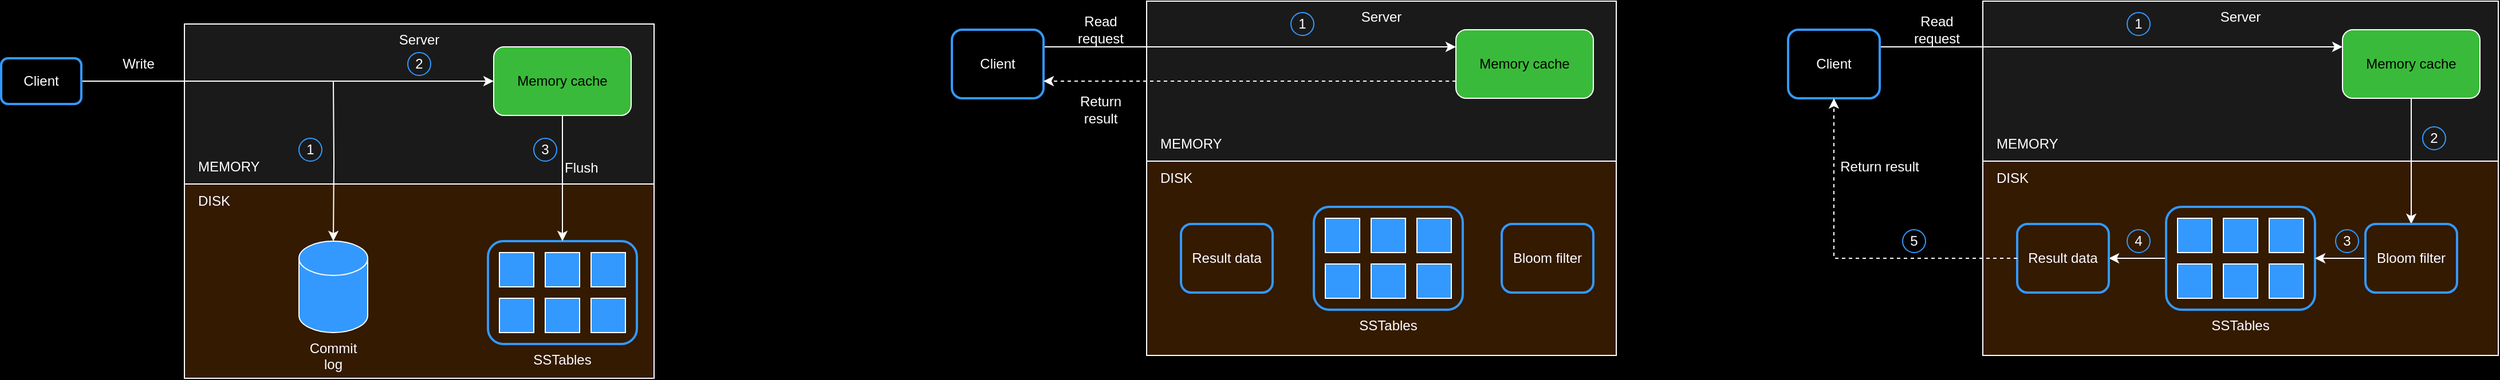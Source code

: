 <mxfile version="24.7.16">
  <diagram name="Page-1" id="sw3O5CgBNvn_L6LnHNi9">
    <mxGraphModel dx="1194" dy="772" grid="1" gridSize="10" guides="1" tooltips="1" connect="1" arrows="1" fold="1" page="1" pageScale="1" pageWidth="827" pageHeight="1169" background="#000000" math="0" shadow="0">
      <root>
        <mxCell id="0" />
        <mxCell id="1" parent="0" />
        <mxCell id="a2aRXGt6CUESC8qIe37j-1" value="" style="rounded=0;whiteSpace=wrap;html=1;strokeColor=#FFFFFF;align=center;verticalAlign=middle;fontFamily=Helvetica;fontSize=12;fontColor=default;fillColor=#331A00;" vertex="1" parent="1">
          <mxGeometry x="190" y="320" width="410" height="170" as="geometry" />
        </mxCell>
        <mxCell id="a2aRXGt6CUESC8qIe37j-2" value="Server" style="rounded=0;whiteSpace=wrap;html=1;fillColor=#1A1A1A;strokeColor=#FFFFFF;fontColor=#FFFFFF;verticalAlign=top;" vertex="1" parent="1">
          <mxGeometry x="190" y="180" width="410" height="140" as="geometry" />
        </mxCell>
        <mxCell id="a2aRXGt6CUESC8qIe37j-3" style="edgeStyle=orthogonalEdgeStyle;rounded=0;orthogonalLoop=1;jettySize=auto;html=1;entryX=0;entryY=0.5;entryDx=0;entryDy=0;fontFamily=Helvetica;fontSize=12;fontColor=default;" edge="1" parent="1" source="a2aRXGt6CUESC8qIe37j-5" target="a2aRXGt6CUESC8qIe37j-6">
          <mxGeometry relative="1" as="geometry" />
        </mxCell>
        <mxCell id="a2aRXGt6CUESC8qIe37j-4" style="edgeStyle=orthogonalEdgeStyle;rounded=0;orthogonalLoop=1;jettySize=auto;html=1;entryX=0;entryY=0.5;entryDx=0;entryDy=0;fontFamily=Helvetica;fontSize=12;fontColor=default;strokeColor=#FFFFFF;" edge="1" parent="1" source="a2aRXGt6CUESC8qIe37j-5" target="a2aRXGt6CUESC8qIe37j-6">
          <mxGeometry relative="1" as="geometry" />
        </mxCell>
        <mxCell id="a2aRXGt6CUESC8qIe37j-5" value="Client" style="rounded=1;whiteSpace=wrap;html=1;strokeColor=#3399FF;align=center;verticalAlign=middle;fontFamily=Helvetica;fontSize=12;fontColor=#FFFFFF;fillColor=none;strokeWidth=2;" vertex="1" parent="1">
          <mxGeometry x="30" y="210" width="70" height="40" as="geometry" />
        </mxCell>
        <mxCell id="a2aRXGt6CUESC8qIe37j-6" value="Memory cache" style="rounded=1;whiteSpace=wrap;html=1;strokeColor=#FFFFFF;align=center;verticalAlign=middle;fontFamily=Helvetica;fontSize=12;fontColor=#000000;fillColor=#3ABA3A;labelBackgroundColor=none;" vertex="1" parent="1">
          <mxGeometry x="460" y="200" width="120" height="60" as="geometry" />
        </mxCell>
        <mxCell id="a2aRXGt6CUESC8qIe37j-7" value="Commit log" style="shape=cylinder3;whiteSpace=wrap;html=1;boundedLbl=1;backgroundOutline=1;size=15;rounded=0;strokeColor=#FFFFFF;align=center;verticalAlign=top;fontFamily=Helvetica;fontSize=12;fontColor=#FFFFFF;fillColor=#3399FF;spacingTop=0;spacingBottom=0;labelPosition=center;verticalLabelPosition=bottom;" vertex="1" parent="1">
          <mxGeometry x="290" y="370" width="60" height="80" as="geometry" />
        </mxCell>
        <mxCell id="a2aRXGt6CUESC8qIe37j-8" style="edgeStyle=orthogonalEdgeStyle;rounded=0;orthogonalLoop=1;jettySize=auto;html=1;fontFamily=Helvetica;fontSize=12;fontColor=default;strokeColor=#FFFFFF;" edge="1" parent="1" target="a2aRXGt6CUESC8qIe37j-7">
          <mxGeometry relative="1" as="geometry">
            <mxPoint x="320" y="230" as="sourcePoint" />
            <mxPoint x="470" y="240" as="targetPoint" />
          </mxGeometry>
        </mxCell>
        <mxCell id="a2aRXGt6CUESC8qIe37j-9" value="SSTables" style="rounded=1;whiteSpace=wrap;html=1;strokeColor=#3399FF;align=center;verticalAlign=top;fontFamily=Helvetica;fontSize=12;fontColor=#FFFFFF;fillColor=none;strokeWidth=2;labelPosition=center;verticalLabelPosition=bottom;" vertex="1" parent="1">
          <mxGeometry x="455" y="370" width="130" height="90" as="geometry" />
        </mxCell>
        <mxCell id="a2aRXGt6CUESC8qIe37j-10" value="" style="whiteSpace=wrap;html=1;aspect=fixed;rounded=0;strokeColor=#FFFFFF;align=center;verticalAlign=middle;fontFamily=Helvetica;fontSize=12;fontColor=default;fillColor=#3399FF;" vertex="1" parent="1">
          <mxGeometry x="465" y="380" width="30" height="30" as="geometry" />
        </mxCell>
        <mxCell id="a2aRXGt6CUESC8qIe37j-11" value="" style="whiteSpace=wrap;html=1;aspect=fixed;rounded=0;strokeColor=#FFFFFF;align=center;verticalAlign=middle;fontFamily=Helvetica;fontSize=12;fontColor=default;fillColor=#3399FF;" vertex="1" parent="1">
          <mxGeometry x="505" y="380" width="30" height="30" as="geometry" />
        </mxCell>
        <mxCell id="a2aRXGt6CUESC8qIe37j-12" value="" style="whiteSpace=wrap;html=1;aspect=fixed;rounded=0;strokeColor=#FFFFFF;align=center;verticalAlign=middle;fontFamily=Helvetica;fontSize=12;fontColor=default;fillColor=#3399FF;" vertex="1" parent="1">
          <mxGeometry x="545" y="380" width="30" height="30" as="geometry" />
        </mxCell>
        <mxCell id="a2aRXGt6CUESC8qIe37j-13" value="" style="whiteSpace=wrap;html=1;aspect=fixed;rounded=0;strokeColor=#FFFFFF;align=center;verticalAlign=middle;fontFamily=Helvetica;fontSize=12;fontColor=default;fillColor=#3399FF;" vertex="1" parent="1">
          <mxGeometry x="465" y="420" width="30" height="30" as="geometry" />
        </mxCell>
        <mxCell id="a2aRXGt6CUESC8qIe37j-14" value="" style="whiteSpace=wrap;html=1;aspect=fixed;rounded=0;strokeColor=#FFFFFF;align=center;verticalAlign=middle;fontFamily=Helvetica;fontSize=12;fontColor=default;fillColor=#3399FF;" vertex="1" parent="1">
          <mxGeometry x="505" y="420" width="30" height="30" as="geometry" />
        </mxCell>
        <mxCell id="a2aRXGt6CUESC8qIe37j-15" value="" style="whiteSpace=wrap;html=1;aspect=fixed;rounded=0;strokeColor=#FFFFFF;align=center;verticalAlign=middle;fontFamily=Helvetica;fontSize=12;fontColor=default;fillColor=#3399FF;" vertex="1" parent="1">
          <mxGeometry x="545" y="420" width="30" height="30" as="geometry" />
        </mxCell>
        <mxCell id="a2aRXGt6CUESC8qIe37j-16" value="Write" style="text;html=1;align=center;verticalAlign=middle;whiteSpace=wrap;rounded=0;fontFamily=Helvetica;fontSize=12;fontColor=#FFFFFF;" vertex="1" parent="1">
          <mxGeometry x="120" y="200" width="60" height="30" as="geometry" />
        </mxCell>
        <mxCell id="a2aRXGt6CUESC8qIe37j-17" value="MEMORY" style="text;html=1;align=left;verticalAlign=middle;whiteSpace=wrap;rounded=0;fontFamily=Helvetica;fontSize=12;fontColor=#FFFFFF;" vertex="1" parent="1">
          <mxGeometry x="200" y="290" width="60" height="30" as="geometry" />
        </mxCell>
        <mxCell id="a2aRXGt6CUESC8qIe37j-18" value="DISK" style="text;html=1;align=left;verticalAlign=middle;whiteSpace=wrap;rounded=0;fontFamily=Helvetica;fontSize=12;fontColor=#FFFFFF;" vertex="1" parent="1">
          <mxGeometry x="200" y="320" width="60" height="30" as="geometry" />
        </mxCell>
        <mxCell id="a2aRXGt6CUESC8qIe37j-19" value="1" style="ellipse;whiteSpace=wrap;html=1;aspect=fixed;rounded=0;strokeColor=#3399FF;align=center;verticalAlign=middle;fontFamily=Helvetica;fontSize=12;fontColor=#FFFFFF;fillColor=none;" vertex="1" parent="1">
          <mxGeometry x="290" y="280" width="20" height="20" as="geometry" />
        </mxCell>
        <mxCell id="a2aRXGt6CUESC8qIe37j-20" value="2" style="ellipse;whiteSpace=wrap;html=1;aspect=fixed;rounded=0;strokeColor=#3399FF;align=center;verticalAlign=middle;fontFamily=Helvetica;fontSize=12;fontColor=#FFFFFF;fillColor=none;" vertex="1" parent="1">
          <mxGeometry x="385" y="205" width="20" height="20" as="geometry" />
        </mxCell>
        <mxCell id="a2aRXGt6CUESC8qIe37j-21" value="3" style="ellipse;whiteSpace=wrap;html=1;aspect=fixed;rounded=0;strokeColor=#3399FF;align=center;verticalAlign=middle;fontFamily=Helvetica;fontSize=12;fontColor=#FFFFFF;fillColor=none;" vertex="1" parent="1">
          <mxGeometry x="495" y="280" width="20" height="20" as="geometry" />
        </mxCell>
        <mxCell id="a2aRXGt6CUESC8qIe37j-22" value="Flush" style="edgeStyle=orthogonalEdgeStyle;rounded=0;orthogonalLoop=1;jettySize=auto;html=1;fontFamily=Helvetica;fontSize=12;fontColor=#FFFFFF;strokeColor=#FFFFFF;exitX=0.5;exitY=1;exitDx=0;exitDy=0;entryX=0.5;entryY=0;entryDx=0;entryDy=0;verticalAlign=bottom;align=left;labelBackgroundColor=none;" edge="1" parent="1" source="a2aRXGt6CUESC8qIe37j-6" target="a2aRXGt6CUESC8qIe37j-9">
          <mxGeometry relative="1" as="geometry">
            <mxPoint x="330" y="240" as="sourcePoint" />
            <mxPoint x="330" y="380" as="targetPoint" />
          </mxGeometry>
        </mxCell>
        <mxCell id="a2aRXGt6CUESC8qIe37j-23" value="" style="rounded=0;whiteSpace=wrap;html=1;strokeColor=#FFFFFF;align=center;verticalAlign=middle;fontFamily=Helvetica;fontSize=12;fontColor=default;fillColor=#331A00;" vertex="1" parent="1">
          <mxGeometry x="1030" y="300" width="410" height="170" as="geometry" />
        </mxCell>
        <mxCell id="a2aRXGt6CUESC8qIe37j-24" value="Server" style="rounded=0;whiteSpace=wrap;html=1;fillColor=#1A1A1A;strokeColor=#FFFFFF;fontColor=#FFFFFF;verticalAlign=top;" vertex="1" parent="1">
          <mxGeometry x="1030" y="160" width="410" height="140" as="geometry" />
        </mxCell>
        <mxCell id="a2aRXGt6CUESC8qIe37j-25" style="edgeStyle=orthogonalEdgeStyle;rounded=0;orthogonalLoop=1;jettySize=auto;html=1;entryX=0;entryY=0.25;entryDx=0;entryDy=0;fontFamily=Helvetica;fontSize=12;fontColor=default;strokeColor=#FFFFFF;exitX=1;exitY=0.25;exitDx=0;exitDy=0;" edge="1" parent="1" source="a2aRXGt6CUESC8qIe37j-26" target="a2aRXGt6CUESC8qIe37j-27">
          <mxGeometry relative="1" as="geometry" />
        </mxCell>
        <mxCell id="a2aRXGt6CUESC8qIe37j-26" value="Client" style="rounded=1;whiteSpace=wrap;html=1;strokeColor=#3399FF;align=center;verticalAlign=middle;fontFamily=Helvetica;fontSize=12;fontColor=#FFFFFF;fillColor=none;strokeWidth=2;" vertex="1" parent="1">
          <mxGeometry x="860" y="185" width="80" height="60" as="geometry" />
        </mxCell>
        <mxCell id="a2aRXGt6CUESC8qIe37j-27" value="Memory cache" style="rounded=1;whiteSpace=wrap;html=1;strokeColor=#FFFFFF;align=center;verticalAlign=middle;fontFamily=Helvetica;fontSize=12;fontColor=#000000;fillColor=#3ABA3A;labelBackgroundColor=none;" vertex="1" parent="1">
          <mxGeometry x="1300" y="185" width="120" height="60" as="geometry" />
        </mxCell>
        <mxCell id="a2aRXGt6CUESC8qIe37j-28" value="SSTables" style="rounded=1;whiteSpace=wrap;html=1;strokeColor=#3399FF;align=center;verticalAlign=top;fontFamily=Helvetica;fontSize=12;fontColor=#FFFFFF;fillColor=none;strokeWidth=2;labelPosition=center;verticalLabelPosition=bottom;" vertex="1" parent="1">
          <mxGeometry x="1176" y="340" width="130" height="90" as="geometry" />
        </mxCell>
        <mxCell id="a2aRXGt6CUESC8qIe37j-29" value="" style="whiteSpace=wrap;html=1;aspect=fixed;rounded=0;strokeColor=#FFFFFF;align=center;verticalAlign=middle;fontFamily=Helvetica;fontSize=12;fontColor=default;fillColor=#3399FF;" vertex="1" parent="1">
          <mxGeometry x="1186" y="350" width="30" height="30" as="geometry" />
        </mxCell>
        <mxCell id="a2aRXGt6CUESC8qIe37j-30" value="" style="whiteSpace=wrap;html=1;aspect=fixed;rounded=0;strokeColor=#FFFFFF;align=center;verticalAlign=middle;fontFamily=Helvetica;fontSize=12;fontColor=default;fillColor=#3399FF;" vertex="1" parent="1">
          <mxGeometry x="1226" y="350" width="30" height="30" as="geometry" />
        </mxCell>
        <mxCell id="a2aRXGt6CUESC8qIe37j-31" value="" style="whiteSpace=wrap;html=1;aspect=fixed;rounded=0;strokeColor=#FFFFFF;align=center;verticalAlign=middle;fontFamily=Helvetica;fontSize=12;fontColor=default;fillColor=#3399FF;" vertex="1" parent="1">
          <mxGeometry x="1266" y="350" width="30" height="30" as="geometry" />
        </mxCell>
        <mxCell id="a2aRXGt6CUESC8qIe37j-32" value="" style="whiteSpace=wrap;html=1;aspect=fixed;rounded=0;strokeColor=#FFFFFF;align=center;verticalAlign=middle;fontFamily=Helvetica;fontSize=12;fontColor=default;fillColor=#3399FF;" vertex="1" parent="1">
          <mxGeometry x="1186" y="390" width="30" height="30" as="geometry" />
        </mxCell>
        <mxCell id="a2aRXGt6CUESC8qIe37j-33" value="" style="whiteSpace=wrap;html=1;aspect=fixed;rounded=0;strokeColor=#FFFFFF;align=center;verticalAlign=middle;fontFamily=Helvetica;fontSize=12;fontColor=default;fillColor=#3399FF;" vertex="1" parent="1">
          <mxGeometry x="1226" y="390" width="30" height="30" as="geometry" />
        </mxCell>
        <mxCell id="a2aRXGt6CUESC8qIe37j-34" value="" style="whiteSpace=wrap;html=1;aspect=fixed;rounded=0;strokeColor=#FFFFFF;align=center;verticalAlign=middle;fontFamily=Helvetica;fontSize=12;fontColor=default;fillColor=#3399FF;" vertex="1" parent="1">
          <mxGeometry x="1266" y="390" width="30" height="30" as="geometry" />
        </mxCell>
        <mxCell id="a2aRXGt6CUESC8qIe37j-35" value="Read request" style="text;html=1;align=center;verticalAlign=middle;whiteSpace=wrap;rounded=0;fontFamily=Helvetica;fontSize=12;fontColor=#FFFFFF;" vertex="1" parent="1">
          <mxGeometry x="960" y="170" width="60" height="30" as="geometry" />
        </mxCell>
        <mxCell id="a2aRXGt6CUESC8qIe37j-36" value="MEMORY" style="text;html=1;align=left;verticalAlign=middle;whiteSpace=wrap;rounded=0;fontFamily=Helvetica;fontSize=12;fontColor=#FFFFFF;" vertex="1" parent="1">
          <mxGeometry x="1040" y="270" width="60" height="30" as="geometry" />
        </mxCell>
        <mxCell id="a2aRXGt6CUESC8qIe37j-37" value="DISK" style="text;html=1;align=left;verticalAlign=middle;whiteSpace=wrap;rounded=0;fontFamily=Helvetica;fontSize=12;fontColor=#FFFFFF;" vertex="1" parent="1">
          <mxGeometry x="1040" y="300" width="60" height="30" as="geometry" />
        </mxCell>
        <mxCell id="a2aRXGt6CUESC8qIe37j-38" value="1" style="ellipse;whiteSpace=wrap;html=1;aspect=fixed;rounded=0;strokeColor=#3399FF;align=center;verticalAlign=middle;fontFamily=Helvetica;fontSize=12;fontColor=#FFFFFF;fillColor=none;" vertex="1" parent="1">
          <mxGeometry x="1156" y="170" width="20" height="20" as="geometry" />
        </mxCell>
        <mxCell id="a2aRXGt6CUESC8qIe37j-39" value="Result data" style="rounded=1;whiteSpace=wrap;html=1;strokeColor=#3399FF;align=center;verticalAlign=middle;fontFamily=Helvetica;fontSize=12;fontColor=#FFFFFF;fillColor=none;strokeWidth=2;" vertex="1" parent="1">
          <mxGeometry x="1060" y="355" width="80" height="60" as="geometry" />
        </mxCell>
        <mxCell id="a2aRXGt6CUESC8qIe37j-40" value="Bloom filter" style="rounded=1;whiteSpace=wrap;html=1;strokeColor=#3399FF;align=center;verticalAlign=middle;fontFamily=Helvetica;fontSize=12;fontColor=#FFFFFF;fillColor=none;strokeWidth=2;" vertex="1" parent="1">
          <mxGeometry x="1340" y="355" width="80" height="60" as="geometry" />
        </mxCell>
        <mxCell id="a2aRXGt6CUESC8qIe37j-41" style="edgeStyle=orthogonalEdgeStyle;rounded=0;orthogonalLoop=1;jettySize=auto;html=1;entryX=1;entryY=0.75;entryDx=0;entryDy=0;fontFamily=Helvetica;fontSize=12;fontColor=default;strokeColor=#FFFFFF;exitX=0;exitY=0.75;exitDx=0;exitDy=0;dashed=1;" edge="1" parent="1" source="a2aRXGt6CUESC8qIe37j-27" target="a2aRXGt6CUESC8qIe37j-26">
          <mxGeometry relative="1" as="geometry">
            <mxPoint x="970" y="260" as="sourcePoint" />
            <mxPoint x="1330" y="260" as="targetPoint" />
          </mxGeometry>
        </mxCell>
        <mxCell id="a2aRXGt6CUESC8qIe37j-42" value="Return result" style="text;html=1;align=center;verticalAlign=middle;whiteSpace=wrap;rounded=0;fontFamily=Helvetica;fontSize=12;fontColor=#FFFFFF;" vertex="1" parent="1">
          <mxGeometry x="960" y="240" width="60" height="30" as="geometry" />
        </mxCell>
        <mxCell id="a2aRXGt6CUESC8qIe37j-43" value="" style="rounded=0;whiteSpace=wrap;html=1;strokeColor=#FFFFFF;align=center;verticalAlign=middle;fontFamily=Helvetica;fontSize=12;fontColor=default;fillColor=#331A00;" vertex="1" parent="1">
          <mxGeometry x="1760" y="300" width="450" height="170" as="geometry" />
        </mxCell>
        <mxCell id="a2aRXGt6CUESC8qIe37j-44" value="Server" style="rounded=0;whiteSpace=wrap;html=1;fillColor=#1A1A1A;strokeColor=#FFFFFF;fontColor=#FFFFFF;verticalAlign=top;" vertex="1" parent="1">
          <mxGeometry x="1760" y="160" width="450" height="140" as="geometry" />
        </mxCell>
        <mxCell id="a2aRXGt6CUESC8qIe37j-45" style="edgeStyle=orthogonalEdgeStyle;rounded=0;orthogonalLoop=1;jettySize=auto;html=1;entryX=0;entryY=0.25;entryDx=0;entryDy=0;fontFamily=Helvetica;fontSize=12;fontColor=default;strokeColor=#FFFFFF;exitX=1;exitY=0.25;exitDx=0;exitDy=0;" edge="1" parent="1" source="a2aRXGt6CUESC8qIe37j-46" target="a2aRXGt6CUESC8qIe37j-48">
          <mxGeometry relative="1" as="geometry" />
        </mxCell>
        <mxCell id="a2aRXGt6CUESC8qIe37j-46" value="Client" style="rounded=1;whiteSpace=wrap;html=1;strokeColor=#3399FF;align=center;verticalAlign=middle;fontFamily=Helvetica;fontSize=12;fontColor=#FFFFFF;fillColor=none;strokeWidth=2;" vertex="1" parent="1">
          <mxGeometry x="1590" y="185" width="80" height="60" as="geometry" />
        </mxCell>
        <mxCell id="a2aRXGt6CUESC8qIe37j-47" style="edgeStyle=orthogonalEdgeStyle;rounded=0;orthogonalLoop=1;jettySize=auto;html=1;entryX=0.5;entryY=0;entryDx=0;entryDy=0;fontFamily=Helvetica;fontSize=12;fontColor=default;strokeColor=#FFFFFF;" edge="1" parent="1" source="a2aRXGt6CUESC8qIe37j-48" target="a2aRXGt6CUESC8qIe37j-63">
          <mxGeometry relative="1" as="geometry" />
        </mxCell>
        <mxCell id="a2aRXGt6CUESC8qIe37j-48" value="Memory cache" style="rounded=1;whiteSpace=wrap;html=1;strokeColor=#FFFFFF;align=center;verticalAlign=middle;fontFamily=Helvetica;fontSize=12;fontColor=#000000;fillColor=#3ABA3A;labelBackgroundColor=none;" vertex="1" parent="1">
          <mxGeometry x="2074" y="185" width="120" height="60" as="geometry" />
        </mxCell>
        <mxCell id="a2aRXGt6CUESC8qIe37j-49" style="edgeStyle=orthogonalEdgeStyle;shape=connector;rounded=0;orthogonalLoop=1;jettySize=auto;html=1;entryX=1;entryY=0.5;entryDx=0;entryDy=0;strokeColor=#FFFFFF;align=center;verticalAlign=middle;fontFamily=Helvetica;fontSize=12;fontColor=default;labelBackgroundColor=default;endArrow=classic;" edge="1" parent="1" source="a2aRXGt6CUESC8qIe37j-50" target="a2aRXGt6CUESC8qIe37j-61">
          <mxGeometry relative="1" as="geometry" />
        </mxCell>
        <mxCell id="a2aRXGt6CUESC8qIe37j-50" value="SSTables" style="rounded=1;whiteSpace=wrap;html=1;strokeColor=#3399FF;align=center;verticalAlign=top;fontFamily=Helvetica;fontSize=12;fontColor=#FFFFFF;fillColor=none;strokeWidth=2;labelPosition=center;verticalLabelPosition=bottom;" vertex="1" parent="1">
          <mxGeometry x="1920" y="340" width="130" height="90" as="geometry" />
        </mxCell>
        <mxCell id="a2aRXGt6CUESC8qIe37j-51" value="" style="whiteSpace=wrap;html=1;aspect=fixed;rounded=0;strokeColor=#FFFFFF;align=center;verticalAlign=middle;fontFamily=Helvetica;fontSize=12;fontColor=default;fillColor=#3399FF;" vertex="1" parent="1">
          <mxGeometry x="1930" y="350" width="30" height="30" as="geometry" />
        </mxCell>
        <mxCell id="a2aRXGt6CUESC8qIe37j-52" value="" style="whiteSpace=wrap;html=1;aspect=fixed;rounded=0;strokeColor=#FFFFFF;align=center;verticalAlign=middle;fontFamily=Helvetica;fontSize=12;fontColor=default;fillColor=#3399FF;" vertex="1" parent="1">
          <mxGeometry x="1970" y="350" width="30" height="30" as="geometry" />
        </mxCell>
        <mxCell id="a2aRXGt6CUESC8qIe37j-53" value="" style="whiteSpace=wrap;html=1;aspect=fixed;rounded=0;strokeColor=#FFFFFF;align=center;verticalAlign=middle;fontFamily=Helvetica;fontSize=12;fontColor=default;fillColor=#3399FF;" vertex="1" parent="1">
          <mxGeometry x="2010" y="350" width="30" height="30" as="geometry" />
        </mxCell>
        <mxCell id="a2aRXGt6CUESC8qIe37j-54" value="" style="whiteSpace=wrap;html=1;aspect=fixed;rounded=0;strokeColor=#FFFFFF;align=center;verticalAlign=middle;fontFamily=Helvetica;fontSize=12;fontColor=default;fillColor=#3399FF;" vertex="1" parent="1">
          <mxGeometry x="1930" y="390" width="30" height="30" as="geometry" />
        </mxCell>
        <mxCell id="a2aRXGt6CUESC8qIe37j-55" value="" style="whiteSpace=wrap;html=1;aspect=fixed;rounded=0;strokeColor=#FFFFFF;align=center;verticalAlign=middle;fontFamily=Helvetica;fontSize=12;fontColor=default;fillColor=#3399FF;" vertex="1" parent="1">
          <mxGeometry x="1970" y="390" width="30" height="30" as="geometry" />
        </mxCell>
        <mxCell id="a2aRXGt6CUESC8qIe37j-56" value="" style="whiteSpace=wrap;html=1;aspect=fixed;rounded=0;strokeColor=#FFFFFF;align=center;verticalAlign=middle;fontFamily=Helvetica;fontSize=12;fontColor=default;fillColor=#3399FF;" vertex="1" parent="1">
          <mxGeometry x="2010" y="390" width="30" height="30" as="geometry" />
        </mxCell>
        <mxCell id="a2aRXGt6CUESC8qIe37j-57" value="Read request" style="text;html=1;align=center;verticalAlign=middle;whiteSpace=wrap;rounded=0;fontFamily=Helvetica;fontSize=12;fontColor=#FFFFFF;" vertex="1" parent="1">
          <mxGeometry x="1690" y="170" width="60" height="30" as="geometry" />
        </mxCell>
        <mxCell id="a2aRXGt6CUESC8qIe37j-58" value="MEMORY" style="text;html=1;align=left;verticalAlign=middle;whiteSpace=wrap;rounded=0;fontFamily=Helvetica;fontSize=12;fontColor=#FFFFFF;" vertex="1" parent="1">
          <mxGeometry x="1770" y="270" width="60" height="30" as="geometry" />
        </mxCell>
        <mxCell id="a2aRXGt6CUESC8qIe37j-59" value="DISK" style="text;html=1;align=left;verticalAlign=middle;whiteSpace=wrap;rounded=0;fontFamily=Helvetica;fontSize=12;fontColor=#FFFFFF;" vertex="1" parent="1">
          <mxGeometry x="1770" y="300" width="60" height="30" as="geometry" />
        </mxCell>
        <mxCell id="a2aRXGt6CUESC8qIe37j-60" value="1" style="ellipse;whiteSpace=wrap;html=1;aspect=fixed;rounded=0;strokeColor=#3399FF;align=center;verticalAlign=middle;fontFamily=Helvetica;fontSize=12;fontColor=#FFFFFF;fillColor=none;" vertex="1" parent="1">
          <mxGeometry x="1886" y="170" width="20" height="20" as="geometry" />
        </mxCell>
        <mxCell id="a2aRXGt6CUESC8qIe37j-61" value="Result data" style="rounded=1;whiteSpace=wrap;html=1;strokeColor=#3399FF;align=center;verticalAlign=middle;fontFamily=Helvetica;fontSize=12;fontColor=#FFFFFF;fillColor=none;strokeWidth=2;" vertex="1" parent="1">
          <mxGeometry x="1790" y="355" width="80" height="60" as="geometry" />
        </mxCell>
        <mxCell id="a2aRXGt6CUESC8qIe37j-62" style="edgeStyle=orthogonalEdgeStyle;shape=connector;rounded=0;orthogonalLoop=1;jettySize=auto;html=1;entryX=1;entryY=0.5;entryDx=0;entryDy=0;strokeColor=#FFFFFF;align=center;verticalAlign=middle;fontFamily=Helvetica;fontSize=12;fontColor=default;labelBackgroundColor=default;endArrow=classic;" edge="1" parent="1" source="a2aRXGt6CUESC8qIe37j-63" target="a2aRXGt6CUESC8qIe37j-50">
          <mxGeometry relative="1" as="geometry">
            <mxPoint x="2070.0" y="385.0" as="targetPoint" />
          </mxGeometry>
        </mxCell>
        <mxCell id="a2aRXGt6CUESC8qIe37j-63" value="Bloom filter" style="rounded=1;whiteSpace=wrap;html=1;strokeColor=#3399FF;align=center;verticalAlign=middle;fontFamily=Helvetica;fontSize=12;fontColor=#FFFFFF;fillColor=none;strokeWidth=2;" vertex="1" parent="1">
          <mxGeometry x="2094" y="355" width="80" height="60" as="geometry" />
        </mxCell>
        <mxCell id="a2aRXGt6CUESC8qIe37j-64" style="edgeStyle=orthogonalEdgeStyle;rounded=0;orthogonalLoop=1;jettySize=auto;html=1;entryX=0.5;entryY=1;entryDx=0;entryDy=0;fontFamily=Helvetica;fontSize=12;fontColor=default;strokeColor=#FFFFFF;exitX=0;exitY=0.5;exitDx=0;exitDy=0;dashed=1;" edge="1" parent="1" source="a2aRXGt6CUESC8qIe37j-61" target="a2aRXGt6CUESC8qIe37j-46">
          <mxGeometry relative="1" as="geometry">
            <mxPoint x="1700" y="260" as="sourcePoint" />
            <mxPoint x="2060" y="260" as="targetPoint" />
          </mxGeometry>
        </mxCell>
        <mxCell id="a2aRXGt6CUESC8qIe37j-65" value="Return result" style="text;html=1;align=center;verticalAlign=middle;whiteSpace=wrap;rounded=0;fontFamily=Helvetica;fontSize=12;fontColor=#FFFFFF;" vertex="1" parent="1">
          <mxGeometry x="1630" y="290" width="80" height="30" as="geometry" />
        </mxCell>
        <mxCell id="a2aRXGt6CUESC8qIe37j-66" value="2" style="ellipse;whiteSpace=wrap;html=1;aspect=fixed;rounded=0;strokeColor=#3399FF;align=center;verticalAlign=middle;fontFamily=Helvetica;fontSize=12;fontColor=#FFFFFF;fillColor=none;" vertex="1" parent="1">
          <mxGeometry x="2144" y="270" width="20" height="20" as="geometry" />
        </mxCell>
        <mxCell id="a2aRXGt6CUESC8qIe37j-67" value="3" style="ellipse;whiteSpace=wrap;html=1;aspect=fixed;rounded=0;strokeColor=#3399FF;align=center;verticalAlign=middle;fontFamily=Helvetica;fontSize=12;fontColor=#FFFFFF;fillColor=none;" vertex="1" parent="1">
          <mxGeometry x="2068" y="360" width="20" height="20" as="geometry" />
        </mxCell>
        <mxCell id="a2aRXGt6CUESC8qIe37j-68" value="4" style="ellipse;whiteSpace=wrap;html=1;aspect=fixed;rounded=0;strokeColor=#3399FF;align=center;verticalAlign=middle;fontFamily=Helvetica;fontSize=12;fontColor=#FFFFFF;fillColor=none;" vertex="1" parent="1">
          <mxGeometry x="1886" y="360" width="20" height="20" as="geometry" />
        </mxCell>
        <mxCell id="a2aRXGt6CUESC8qIe37j-69" value="5" style="ellipse;whiteSpace=wrap;html=1;aspect=fixed;rounded=0;strokeColor=#3399FF;align=center;verticalAlign=middle;fontFamily=Helvetica;fontSize=12;fontColor=#FFFFFF;fillColor=none;" vertex="1" parent="1">
          <mxGeometry x="1690" y="360" width="20" height="20" as="geometry" />
        </mxCell>
      </root>
    </mxGraphModel>
  </diagram>
</mxfile>
